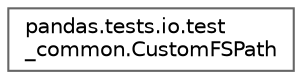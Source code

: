 digraph "Graphical Class Hierarchy"
{
 // LATEX_PDF_SIZE
  bgcolor="transparent";
  edge [fontname=Helvetica,fontsize=10,labelfontname=Helvetica,labelfontsize=10];
  node [fontname=Helvetica,fontsize=10,shape=box,height=0.2,width=0.4];
  rankdir="LR";
  Node0 [id="Node000000",label="pandas.tests.io.test\l_common.CustomFSPath",height=0.2,width=0.4,color="grey40", fillcolor="white", style="filled",URL="$de/dbe/classpandas_1_1tests_1_1io_1_1test__common_1_1CustomFSPath.html",tooltip=" "];
}
